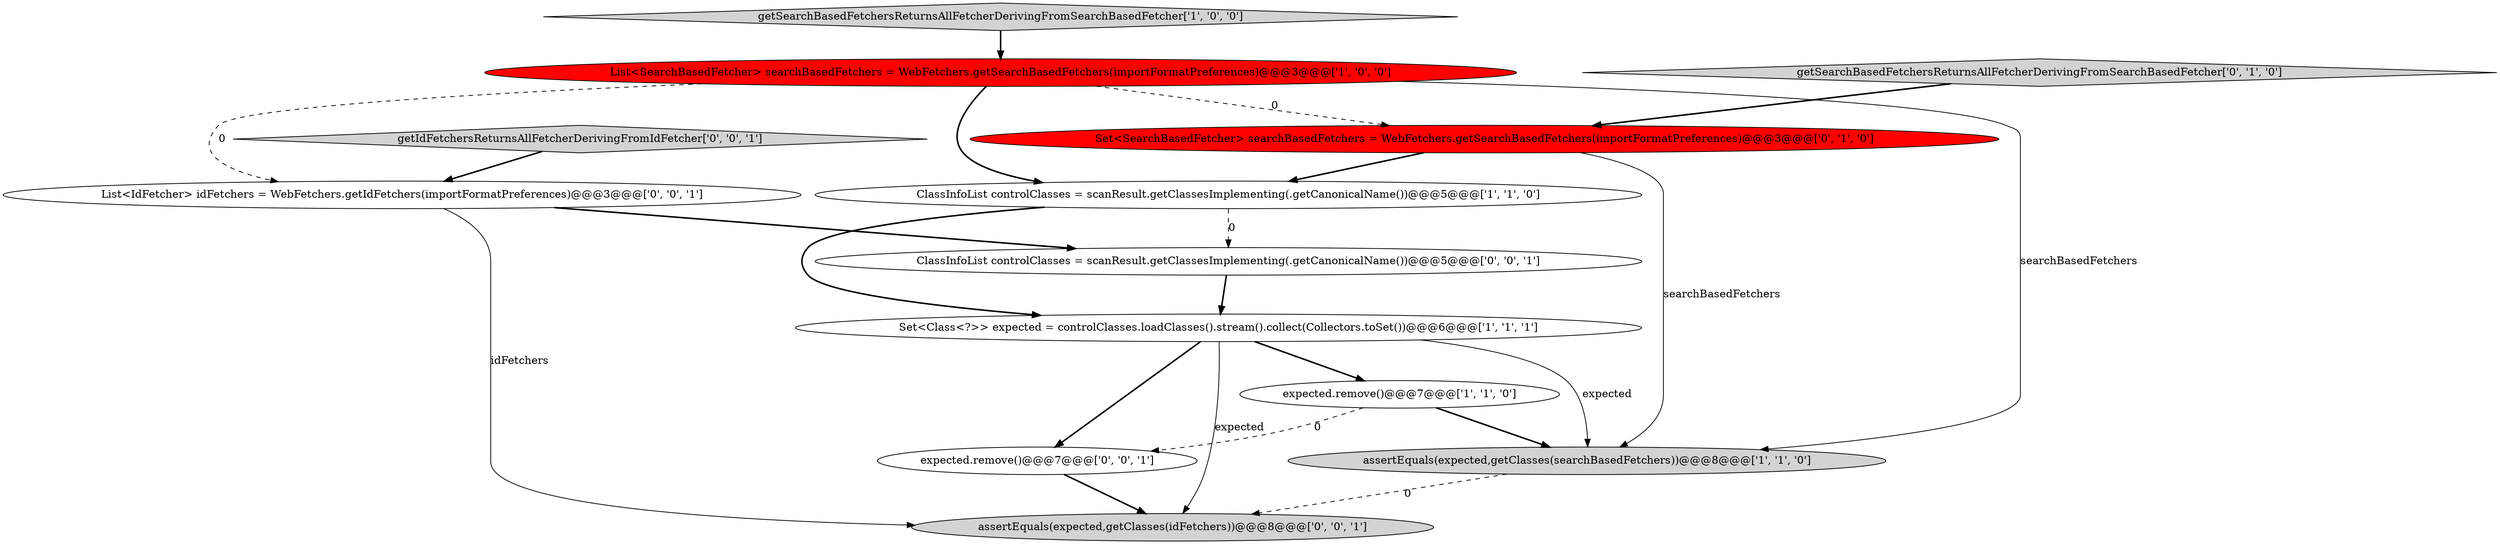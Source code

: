 digraph {
11 [style = filled, label = "List<IdFetcher> idFetchers = WebFetchers.getIdFetchers(importFormatPreferences)@@@3@@@['0', '0', '1']", fillcolor = white, shape = ellipse image = "AAA0AAABBB3BBB"];
9 [style = filled, label = "expected.remove()@@@7@@@['0', '0', '1']", fillcolor = white, shape = ellipse image = "AAA0AAABBB3BBB"];
5 [style = filled, label = "assertEquals(expected,getClasses(searchBasedFetchers))@@@8@@@['1', '1', '0']", fillcolor = lightgray, shape = ellipse image = "AAA0AAABBB1BBB"];
12 [style = filled, label = "assertEquals(expected,getClasses(idFetchers))@@@8@@@['0', '0', '1']", fillcolor = lightgray, shape = ellipse image = "AAA0AAABBB3BBB"];
3 [style = filled, label = "expected.remove()@@@7@@@['1', '1', '0']", fillcolor = white, shape = ellipse image = "AAA0AAABBB1BBB"];
1 [style = filled, label = "getSearchBasedFetchersReturnsAllFetcherDerivingFromSearchBasedFetcher['1', '0', '0']", fillcolor = lightgray, shape = diamond image = "AAA0AAABBB1BBB"];
2 [style = filled, label = "ClassInfoList controlClasses = scanResult.getClassesImplementing(.getCanonicalName())@@@5@@@['1', '1', '0']", fillcolor = white, shape = ellipse image = "AAA0AAABBB1BBB"];
0 [style = filled, label = "Set<Class<?>> expected = controlClasses.loadClasses().stream().collect(Collectors.toSet())@@@6@@@['1', '1', '1']", fillcolor = white, shape = ellipse image = "AAA0AAABBB1BBB"];
4 [style = filled, label = "List<SearchBasedFetcher> searchBasedFetchers = WebFetchers.getSearchBasedFetchers(importFormatPreferences)@@@3@@@['1', '0', '0']", fillcolor = red, shape = ellipse image = "AAA1AAABBB1BBB"];
8 [style = filled, label = "ClassInfoList controlClasses = scanResult.getClassesImplementing(.getCanonicalName())@@@5@@@['0', '0', '1']", fillcolor = white, shape = ellipse image = "AAA0AAABBB3BBB"];
6 [style = filled, label = "getSearchBasedFetchersReturnsAllFetcherDerivingFromSearchBasedFetcher['0', '1', '0']", fillcolor = lightgray, shape = diamond image = "AAA0AAABBB2BBB"];
10 [style = filled, label = "getIdFetchersReturnsAllFetcherDerivingFromIdFetcher['0', '0', '1']", fillcolor = lightgray, shape = diamond image = "AAA0AAABBB3BBB"];
7 [style = filled, label = "Set<SearchBasedFetcher> searchBasedFetchers = WebFetchers.getSearchBasedFetchers(importFormatPreferences)@@@3@@@['0', '1', '0']", fillcolor = red, shape = ellipse image = "AAA1AAABBB2BBB"];
0->3 [style = bold, label=""];
1->4 [style = bold, label=""];
0->9 [style = bold, label=""];
5->12 [style = dashed, label="0"];
4->2 [style = bold, label=""];
2->8 [style = dashed, label="0"];
8->0 [style = bold, label=""];
3->5 [style = bold, label=""];
2->0 [style = bold, label=""];
3->9 [style = dashed, label="0"];
0->12 [style = solid, label="expected"];
7->2 [style = bold, label=""];
4->7 [style = dashed, label="0"];
11->8 [style = bold, label=""];
0->5 [style = solid, label="expected"];
9->12 [style = bold, label=""];
4->11 [style = dashed, label="0"];
6->7 [style = bold, label=""];
4->5 [style = solid, label="searchBasedFetchers"];
11->12 [style = solid, label="idFetchers"];
7->5 [style = solid, label="searchBasedFetchers"];
10->11 [style = bold, label=""];
}
